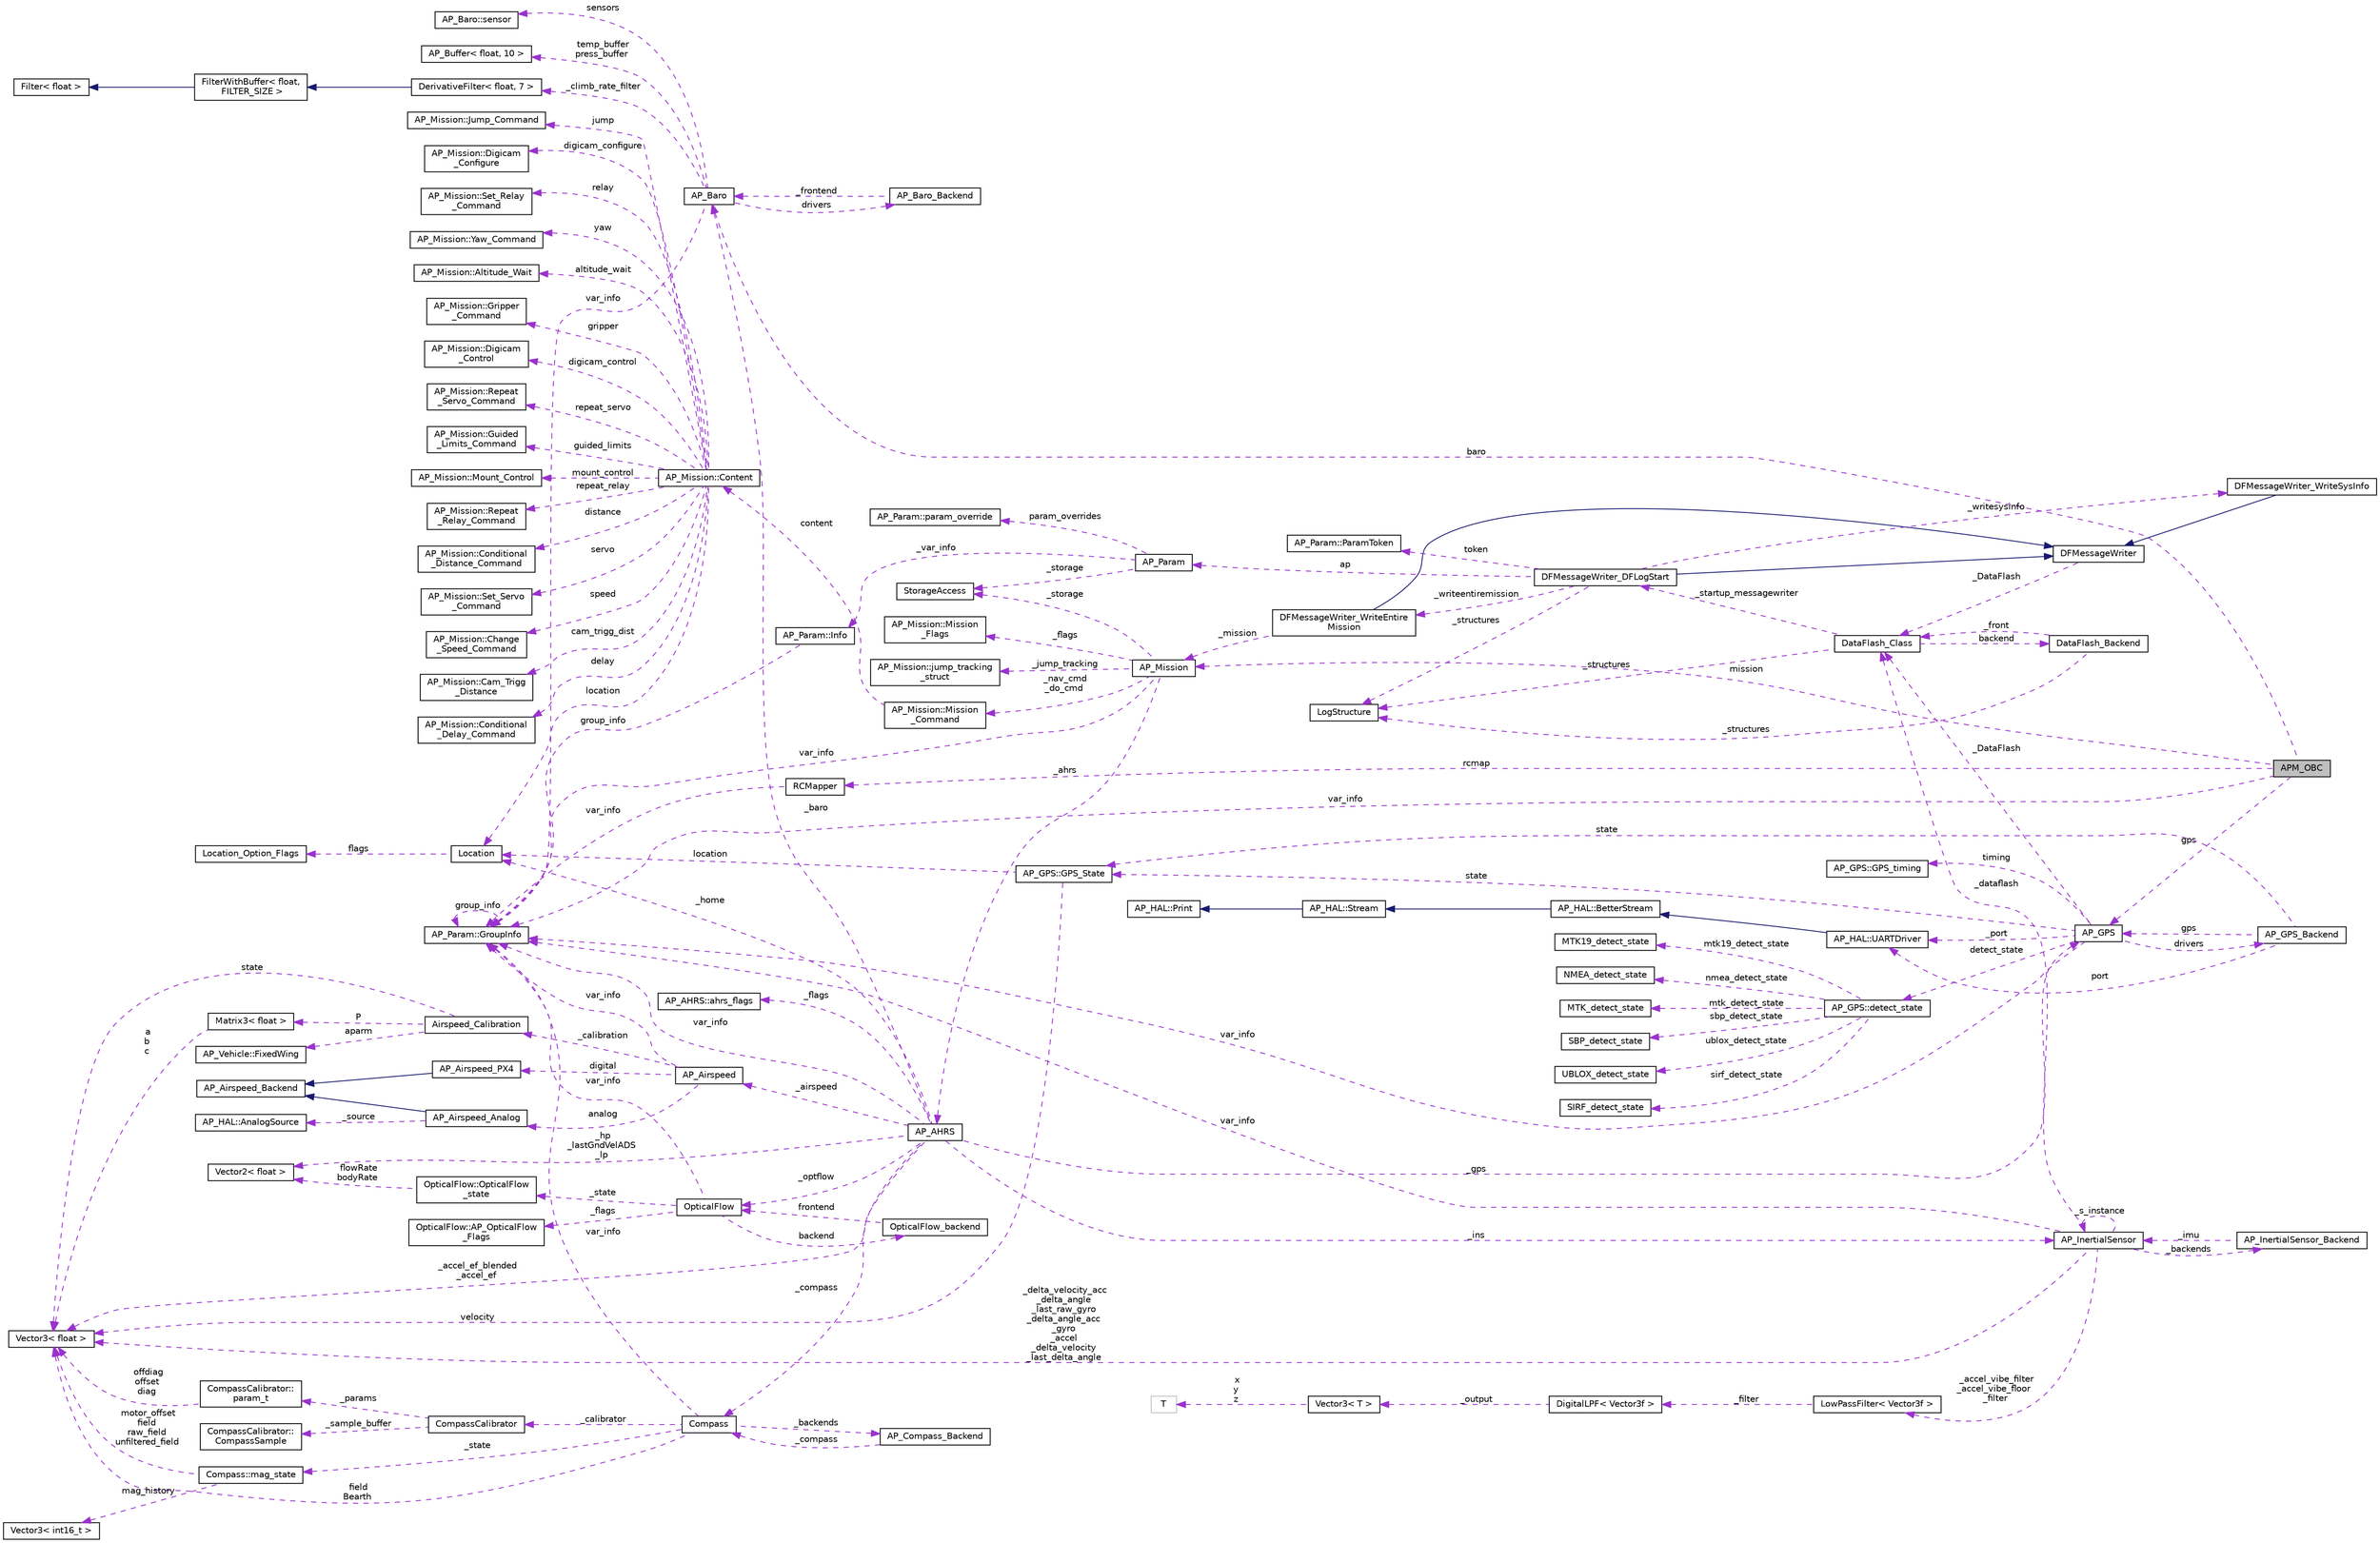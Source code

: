 digraph "APM_OBC"
{
 // INTERACTIVE_SVG=YES
  edge [fontname="Helvetica",fontsize="10",labelfontname="Helvetica",labelfontsize="10"];
  node [fontname="Helvetica",fontsize="10",shape=record];
  rankdir="LR";
  Node1 [label="APM_OBC",height=0.2,width=0.4,color="black", fillcolor="grey75", style="filled", fontcolor="black"];
  Node2 -> Node1 [dir="back",color="darkorchid3",fontsize="10",style="dashed",label=" rcmap" ,fontname="Helvetica"];
  Node2 [label="RCMapper",height=0.2,width=0.4,color="black", fillcolor="white", style="filled",URL="$classRCMapper.html",tooltip="-*- tab-width: 4; Mode: C++; c-basic-offset: 4; indent-tabs-mode: nil -*- "];
  Node3 -> Node2 [dir="back",color="darkorchid3",fontsize="10",style="dashed",label=" var_info" ,fontname="Helvetica"];
  Node3 [label="AP_Param::GroupInfo",height=0.2,width=0.4,color="black", fillcolor="white", style="filled",URL="$structAP__Param_1_1GroupInfo.html"];
  Node3 -> Node3 [dir="back",color="darkorchid3",fontsize="10",style="dashed",label=" group_info" ,fontname="Helvetica"];
  Node4 -> Node1 [dir="back",color="darkorchid3",fontsize="10",style="dashed",label=" baro" ,fontname="Helvetica"];
  Node4 [label="AP_Baro",height=0.2,width=0.4,color="black", fillcolor="white", style="filled",URL="$classAP__Baro.html"];
  Node5 -> Node4 [dir="back",color="darkorchid3",fontsize="10",style="dashed",label=" sensors" ,fontname="Helvetica"];
  Node5 [label="AP_Baro::sensor",height=0.2,width=0.4,color="black", fillcolor="white", style="filled",URL="$structAP__Baro_1_1sensor.html"];
  Node6 -> Node4 [dir="back",color="darkorchid3",fontsize="10",style="dashed",label=" temp_buffer\npress_buffer" ,fontname="Helvetica"];
  Node6 [label="AP_Buffer\< float, 10 \>",height=0.2,width=0.4,color="black", fillcolor="white", style="filled",URL="$classAP__Buffer.html"];
  Node7 -> Node4 [dir="back",color="darkorchid3",fontsize="10",style="dashed",label=" _climb_rate_filter" ,fontname="Helvetica"];
  Node7 [label="DerivativeFilter\< float, 7 \>",height=0.2,width=0.4,color="black", fillcolor="white", style="filled",URL="$classDerivativeFilter.html"];
  Node8 -> Node7 [dir="back",color="midnightblue",fontsize="10",style="solid",fontname="Helvetica"];
  Node8 [label="FilterWithBuffer\< float,\l FILTER_SIZE \>",height=0.2,width=0.4,color="black", fillcolor="white", style="filled",URL="$classFilterWithBuffer.html"];
  Node9 -> Node8 [dir="back",color="midnightblue",fontsize="10",style="solid",fontname="Helvetica"];
  Node9 [label="Filter\< float \>",height=0.2,width=0.4,color="black", fillcolor="white", style="filled",URL="$classFilter.html"];
  Node3 -> Node4 [dir="back",color="darkorchid3",fontsize="10",style="dashed",label=" var_info" ,fontname="Helvetica"];
  Node10 -> Node4 [dir="back",color="darkorchid3",fontsize="10",style="dashed",label=" drivers" ,fontname="Helvetica"];
  Node10 [label="AP_Baro_Backend",height=0.2,width=0.4,color="black", fillcolor="white", style="filled",URL="$classAP__Baro__Backend.html",tooltip="-*- tab-width: 4; Mode: C++; c-basic-offset: 4; indent-tabs-mode: nil -*- "];
  Node4 -> Node10 [dir="back",color="darkorchid3",fontsize="10",style="dashed",label=" _frontend" ,fontname="Helvetica"];
  Node3 -> Node1 [dir="back",color="darkorchid3",fontsize="10",style="dashed",label=" var_info" ,fontname="Helvetica"];
  Node11 -> Node1 [dir="back",color="darkorchid3",fontsize="10",style="dashed",label=" mission" ,fontname="Helvetica"];
  Node11 [label="AP_Mission",height=0.2,width=0.4,color="black", fillcolor="white", style="filled",URL="$classAP__Mission.html",tooltip="Object managing Mission. "];
  Node12 -> Node11 [dir="back",color="darkorchid3",fontsize="10",style="dashed",label=" _storage" ,fontname="Helvetica"];
  Node12 [label="StorageAccess",height=0.2,width=0.4,color="black", fillcolor="white", style="filled",URL="$classStorageAccess.html"];
  Node13 -> Node11 [dir="back",color="darkorchid3",fontsize="10",style="dashed",label=" _nav_cmd\n_do_cmd" ,fontname="Helvetica"];
  Node13 [label="AP_Mission::Mission\l_Command",height=0.2,width=0.4,color="black", fillcolor="white", style="filled",URL="$structAP__Mission_1_1Mission__Command.html"];
  Node14 -> Node13 [dir="back",color="darkorchid3",fontsize="10",style="dashed",label=" content" ,fontname="Helvetica"];
  Node14 [label="AP_Mission::Content",height=0.2,width=0.4,color="black", fillcolor="white", style="filled",URL="$unionAP__Mission_1_1Content.html"];
  Node15 -> Node14 [dir="back",color="darkorchid3",fontsize="10",style="dashed",label=" guided_limits" ,fontname="Helvetica"];
  Node15 [label="AP_Mission::Guided\l_Limits_Command",height=0.2,width=0.4,color="black", fillcolor="white", style="filled",URL="$structAP__Mission_1_1Guided__Limits__Command.html"];
  Node16 -> Node14 [dir="back",color="darkorchid3",fontsize="10",style="dashed",label=" mount_control" ,fontname="Helvetica"];
  Node16 [label="AP_Mission::Mount_Control",height=0.2,width=0.4,color="black", fillcolor="white", style="filled",URL="$structAP__Mission_1_1Mount__Control.html"];
  Node17 -> Node14 [dir="back",color="darkorchid3",fontsize="10",style="dashed",label=" repeat_relay" ,fontname="Helvetica"];
  Node17 [label="AP_Mission::Repeat\l_Relay_Command",height=0.2,width=0.4,color="black", fillcolor="white", style="filled",URL="$structAP__Mission_1_1Repeat__Relay__Command.html"];
  Node18 -> Node14 [dir="back",color="darkorchid3",fontsize="10",style="dashed",label=" distance" ,fontname="Helvetica"];
  Node18 [label="AP_Mission::Conditional\l_Distance_Command",height=0.2,width=0.4,color="black", fillcolor="white", style="filled",URL="$structAP__Mission_1_1Conditional__Distance__Command.html"];
  Node19 -> Node14 [dir="back",color="darkorchid3",fontsize="10",style="dashed",label=" servo" ,fontname="Helvetica"];
  Node19 [label="AP_Mission::Set_Servo\l_Command",height=0.2,width=0.4,color="black", fillcolor="white", style="filled",URL="$structAP__Mission_1_1Set__Servo__Command.html"];
  Node20 -> Node14 [dir="back",color="darkorchid3",fontsize="10",style="dashed",label=" speed" ,fontname="Helvetica"];
  Node20 [label="AP_Mission::Change\l_Speed_Command",height=0.2,width=0.4,color="black", fillcolor="white", style="filled",URL="$structAP__Mission_1_1Change__Speed__Command.html"];
  Node21 -> Node14 [dir="back",color="darkorchid3",fontsize="10",style="dashed",label=" cam_trigg_dist" ,fontname="Helvetica"];
  Node21 [label="AP_Mission::Cam_Trigg\l_Distance",height=0.2,width=0.4,color="black", fillcolor="white", style="filled",URL="$structAP__Mission_1_1Cam__Trigg__Distance.html"];
  Node22 -> Node14 [dir="back",color="darkorchid3",fontsize="10",style="dashed",label=" delay" ,fontname="Helvetica"];
  Node22 [label="AP_Mission::Conditional\l_Delay_Command",height=0.2,width=0.4,color="black", fillcolor="white", style="filled",URL="$structAP__Mission_1_1Conditional__Delay__Command.html"];
  Node23 -> Node14 [dir="back",color="darkorchid3",fontsize="10",style="dashed",label=" jump" ,fontname="Helvetica"];
  Node23 [label="AP_Mission::Jump_Command",height=0.2,width=0.4,color="black", fillcolor="white", style="filled",URL="$structAP__Mission_1_1Jump__Command.html"];
  Node24 -> Node14 [dir="back",color="darkorchid3",fontsize="10",style="dashed",label=" location" ,fontname="Helvetica"];
  Node24 [label="Location",height=0.2,width=0.4,color="black", fillcolor="white", style="filled",URL="$structLocation.html"];
  Node25 -> Node24 [dir="back",color="darkorchid3",fontsize="10",style="dashed",label=" flags" ,fontname="Helvetica"];
  Node25 [label="Location_Option_Flags",height=0.2,width=0.4,color="black", fillcolor="white", style="filled",URL="$structLocation__Option__Flags.html"];
  Node26 -> Node14 [dir="back",color="darkorchid3",fontsize="10",style="dashed",label=" digicam_configure" ,fontname="Helvetica"];
  Node26 [label="AP_Mission::Digicam\l_Configure",height=0.2,width=0.4,color="black", fillcolor="white", style="filled",URL="$structAP__Mission_1_1Digicam__Configure.html"];
  Node27 -> Node14 [dir="back",color="darkorchid3",fontsize="10",style="dashed",label=" relay" ,fontname="Helvetica"];
  Node27 [label="AP_Mission::Set_Relay\l_Command",height=0.2,width=0.4,color="black", fillcolor="white", style="filled",URL="$structAP__Mission_1_1Set__Relay__Command.html"];
  Node28 -> Node14 [dir="back",color="darkorchid3",fontsize="10",style="dashed",label=" yaw" ,fontname="Helvetica"];
  Node28 [label="AP_Mission::Yaw_Command",height=0.2,width=0.4,color="black", fillcolor="white", style="filled",URL="$structAP__Mission_1_1Yaw__Command.html"];
  Node29 -> Node14 [dir="back",color="darkorchid3",fontsize="10",style="dashed",label=" altitude_wait" ,fontname="Helvetica"];
  Node29 [label="AP_Mission::Altitude_Wait",height=0.2,width=0.4,color="black", fillcolor="white", style="filled",URL="$structAP__Mission_1_1Altitude__Wait.html"];
  Node30 -> Node14 [dir="back",color="darkorchid3",fontsize="10",style="dashed",label=" gripper" ,fontname="Helvetica"];
  Node30 [label="AP_Mission::Gripper\l_Command",height=0.2,width=0.4,color="black", fillcolor="white", style="filled",URL="$structAP__Mission_1_1Gripper__Command.html"];
  Node31 -> Node14 [dir="back",color="darkorchid3",fontsize="10",style="dashed",label=" digicam_control" ,fontname="Helvetica"];
  Node31 [label="AP_Mission::Digicam\l_Control",height=0.2,width=0.4,color="black", fillcolor="white", style="filled",URL="$structAP__Mission_1_1Digicam__Control.html"];
  Node32 -> Node14 [dir="back",color="darkorchid3",fontsize="10",style="dashed",label=" repeat_servo" ,fontname="Helvetica"];
  Node32 [label="AP_Mission::Repeat\l_Servo_Command",height=0.2,width=0.4,color="black", fillcolor="white", style="filled",URL="$structAP__Mission_1_1Repeat__Servo__Command.html"];
  Node3 -> Node11 [dir="back",color="darkorchid3",fontsize="10",style="dashed",label=" var_info" ,fontname="Helvetica"];
  Node33 -> Node11 [dir="back",color="darkorchid3",fontsize="10",style="dashed",label=" _flags" ,fontname="Helvetica"];
  Node33 [label="AP_Mission::Mission\l_Flags",height=0.2,width=0.4,color="black", fillcolor="white", style="filled",URL="$structAP__Mission_1_1Mission__Flags.html"];
  Node34 -> Node11 [dir="back",color="darkorchid3",fontsize="10",style="dashed",label=" _ahrs" ,fontname="Helvetica"];
  Node34 [label="AP_AHRS",height=0.2,width=0.4,color="black", fillcolor="white", style="filled",URL="$classAP__AHRS.html"];
  Node35 -> Node34 [dir="back",color="darkorchid3",fontsize="10",style="dashed",label=" _flags" ,fontname="Helvetica"];
  Node35 [label="AP_AHRS::ahrs_flags",height=0.2,width=0.4,color="black", fillcolor="white", style="filled",URL="$structAP__AHRS_1_1ahrs__flags.html"];
  Node4 -> Node34 [dir="back",color="darkorchid3",fontsize="10",style="dashed",label=" _baro" ,fontname="Helvetica"];
  Node36 -> Node34 [dir="back",color="darkorchid3",fontsize="10",style="dashed",label=" _optflow" ,fontname="Helvetica"];
  Node36 [label="OpticalFlow",height=0.2,width=0.4,color="black", fillcolor="white", style="filled",URL="$classOpticalFlow.html"];
  Node3 -> Node36 [dir="back",color="darkorchid3",fontsize="10",style="dashed",label=" var_info" ,fontname="Helvetica"];
  Node37 -> Node36 [dir="back",color="darkorchid3",fontsize="10",style="dashed",label=" _state" ,fontname="Helvetica"];
  Node37 [label="OpticalFlow::OpticalFlow\l_state",height=0.2,width=0.4,color="black", fillcolor="white", style="filled",URL="$structOpticalFlow_1_1OpticalFlow__state.html"];
  Node38 -> Node37 [dir="back",color="darkorchid3",fontsize="10",style="dashed",label=" flowRate\nbodyRate" ,fontname="Helvetica"];
  Node38 [label="Vector2\< float \>",height=0.2,width=0.4,color="black", fillcolor="white", style="filled",URL="$structVector2.html"];
  Node39 -> Node36 [dir="back",color="darkorchid3",fontsize="10",style="dashed",label=" backend" ,fontname="Helvetica"];
  Node39 [label="OpticalFlow_backend",height=0.2,width=0.4,color="black", fillcolor="white", style="filled",URL="$classOpticalFlow__backend.html"];
  Node36 -> Node39 [dir="back",color="darkorchid3",fontsize="10",style="dashed",label=" frontend" ,fontname="Helvetica"];
  Node40 -> Node36 [dir="back",color="darkorchid3",fontsize="10",style="dashed",label=" _flags" ,fontname="Helvetica"];
  Node40 [label="OpticalFlow::AP_OpticalFlow\l_Flags",height=0.2,width=0.4,color="black", fillcolor="white", style="filled",URL="$structOpticalFlow_1_1AP__OpticalFlow__Flags.html"];
  Node3 -> Node34 [dir="back",color="darkorchid3",fontsize="10",style="dashed",label=" var_info" ,fontname="Helvetica"];
  Node41 -> Node34 [dir="back",color="darkorchid3",fontsize="10",style="dashed",label=" _accel_ef_blended\n_accel_ef" ,fontname="Helvetica"];
  Node41 [label="Vector3\< float \>",height=0.2,width=0.4,color="black", fillcolor="white", style="filled",URL="$classVector3.html"];
  Node42 -> Node34 [dir="back",color="darkorchid3",fontsize="10",style="dashed",label=" _ins" ,fontname="Helvetica"];
  Node42 [label="AP_InertialSensor",height=0.2,width=0.4,color="black", fillcolor="white", style="filled",URL="$classAP__InertialSensor.html"];
  Node43 -> Node42 [dir="back",color="darkorchid3",fontsize="10",style="dashed",label=" _accel_vibe_filter\n_accel_vibe_floor\l_filter" ,fontname="Helvetica"];
  Node43 [label="LowPassFilter\< Vector3f \>",height=0.2,width=0.4,color="black", fillcolor="white", style="filled",URL="$classLowPassFilter.html"];
  Node44 -> Node43 [dir="back",color="darkorchid3",fontsize="10",style="dashed",label=" _filter" ,fontname="Helvetica"];
  Node44 [label="DigitalLPF\< Vector3f \>",height=0.2,width=0.4,color="black", fillcolor="white", style="filled",URL="$classDigitalLPF.html"];
  Node45 -> Node44 [dir="back",color="darkorchid3",fontsize="10",style="dashed",label=" _output" ,fontname="Helvetica"];
  Node45 [label="Vector3\< T \>",height=0.2,width=0.4,color="black", fillcolor="white", style="filled",URL="$classVector3.html"];
  Node46 -> Node45 [dir="back",color="darkorchid3",fontsize="10",style="dashed",label=" x\ny\nz" ,fontname="Helvetica"];
  Node46 [label="T",height=0.2,width=0.4,color="grey75", fillcolor="white", style="filled"];
  Node47 -> Node42 [dir="back",color="darkorchid3",fontsize="10",style="dashed",label=" _backends" ,fontname="Helvetica"];
  Node47 [label="AP_InertialSensor_Backend",height=0.2,width=0.4,color="black", fillcolor="white", style="filled",URL="$classAP__InertialSensor__Backend.html"];
  Node42 -> Node47 [dir="back",color="darkorchid3",fontsize="10",style="dashed",label=" _imu" ,fontname="Helvetica"];
  Node48 -> Node42 [dir="back",color="darkorchid3",fontsize="10",style="dashed",label=" _dataflash" ,fontname="Helvetica"];
  Node48 [label="DataFlash_Class",height=0.2,width=0.4,color="black", fillcolor="white", style="filled",URL="$classDataFlash__Class.html"];
  Node49 -> Node48 [dir="back",color="darkorchid3",fontsize="10",style="dashed",label=" _structures" ,fontname="Helvetica"];
  Node49 [label="LogStructure",height=0.2,width=0.4,color="black", fillcolor="white", style="filled",URL="$structLogStructure.html"];
  Node50 -> Node48 [dir="back",color="darkorchid3",fontsize="10",style="dashed",label=" backend" ,fontname="Helvetica"];
  Node50 [label="DataFlash_Backend",height=0.2,width=0.4,color="black", fillcolor="white", style="filled",URL="$classDataFlash__Backend.html"];
  Node49 -> Node50 [dir="back",color="darkorchid3",fontsize="10",style="dashed",label=" _structures" ,fontname="Helvetica"];
  Node48 -> Node50 [dir="back",color="darkorchid3",fontsize="10",style="dashed",label=" _front" ,fontname="Helvetica"];
  Node51 -> Node48 [dir="back",color="darkorchid3",fontsize="10",style="dashed",label=" _startup_messagewriter" ,fontname="Helvetica"];
  Node51 [label="DFMessageWriter_DFLogStart",height=0.2,width=0.4,color="black", fillcolor="white", style="filled",URL="$classDFMessageWriter__DFLogStart.html"];
  Node52 -> Node51 [dir="back",color="midnightblue",fontsize="10",style="solid",fontname="Helvetica"];
  Node52 [label="DFMessageWriter",height=0.2,width=0.4,color="black", fillcolor="white", style="filled",URL="$classDFMessageWriter.html"];
  Node48 -> Node52 [dir="back",color="darkorchid3",fontsize="10",style="dashed",label=" _DataFlash" ,fontname="Helvetica"];
  Node53 -> Node51 [dir="back",color="darkorchid3",fontsize="10",style="dashed",label=" _writeentiremission" ,fontname="Helvetica"];
  Node53 [label="DFMessageWriter_WriteEntire\lMission",height=0.2,width=0.4,color="black", fillcolor="white", style="filled",URL="$classDFMessageWriter__WriteEntireMission.html"];
  Node52 -> Node53 [dir="back",color="midnightblue",fontsize="10",style="solid",fontname="Helvetica"];
  Node11 -> Node53 [dir="back",color="darkorchid3",fontsize="10",style="dashed",label=" _mission" ,fontname="Helvetica"];
  Node54 -> Node51 [dir="back",color="darkorchid3",fontsize="10",style="dashed",label=" _writesysinfo" ,fontname="Helvetica"];
  Node54 [label="DFMessageWriter_WriteSysInfo",height=0.2,width=0.4,color="black", fillcolor="white", style="filled",URL="$classDFMessageWriter__WriteSysInfo.html"];
  Node52 -> Node54 [dir="back",color="midnightblue",fontsize="10",style="solid",fontname="Helvetica"];
  Node55 -> Node51 [dir="back",color="darkorchid3",fontsize="10",style="dashed",label=" token" ,fontname="Helvetica"];
  Node55 [label="AP_Param::ParamToken",height=0.2,width=0.4,color="black", fillcolor="white", style="filled",URL="$structAP__Param_1_1ParamToken.html"];
  Node49 -> Node51 [dir="back",color="darkorchid3",fontsize="10",style="dashed",label=" _structures" ,fontname="Helvetica"];
  Node56 -> Node51 [dir="back",color="darkorchid3",fontsize="10",style="dashed",label=" ap" ,fontname="Helvetica"];
  Node56 [label="AP_Param",height=0.2,width=0.4,color="black", fillcolor="white", style="filled",URL="$classAP__Param.html"];
  Node12 -> Node56 [dir="back",color="darkorchid3",fontsize="10",style="dashed",label=" _storage" ,fontname="Helvetica"];
  Node57 -> Node56 [dir="back",color="darkorchid3",fontsize="10",style="dashed",label=" _var_info" ,fontname="Helvetica"];
  Node57 [label="AP_Param::Info",height=0.2,width=0.4,color="black", fillcolor="white", style="filled",URL="$structAP__Param_1_1Info.html"];
  Node3 -> Node57 [dir="back",color="darkorchid3",fontsize="10",style="dashed",label=" group_info" ,fontname="Helvetica"];
  Node58 -> Node56 [dir="back",color="darkorchid3",fontsize="10",style="dashed",label=" param_overrides" ,fontname="Helvetica"];
  Node58 [label="AP_Param::param_override",height=0.2,width=0.4,color="black", fillcolor="white", style="filled",URL="$structAP__Param_1_1param__override.html"];
  Node3 -> Node42 [dir="back",color="darkorchid3",fontsize="10",style="dashed",label=" var_info" ,fontname="Helvetica"];
  Node42 -> Node42 [dir="back",color="darkorchid3",fontsize="10",style="dashed",label=" _s_instance" ,fontname="Helvetica"];
  Node41 -> Node42 [dir="back",color="darkorchid3",fontsize="10",style="dashed",label=" _delta_velocity_acc\n_delta_angle\n_last_raw_gyro\n_delta_angle_acc\n_gyro\n_accel\n_delta_velocity\n_last_delta_angle" ,fontname="Helvetica"];
  Node59 -> Node34 [dir="back",color="darkorchid3",fontsize="10",style="dashed",label=" _airspeed" ,fontname="Helvetica"];
  Node59 [label="AP_Airspeed",height=0.2,width=0.4,color="black", fillcolor="white", style="filled",URL="$classAP__Airspeed.html"];
  Node60 -> Node59 [dir="back",color="darkorchid3",fontsize="10",style="dashed",label=" analog" ,fontname="Helvetica"];
  Node60 [label="AP_Airspeed_Analog",height=0.2,width=0.4,color="black", fillcolor="white", style="filled",URL="$classAP__Airspeed__Analog.html",tooltip="-*- tab-width: 4; Mode: C++; c-basic-offset: 4; indent-tabs-mode: nil -*- "];
  Node61 -> Node60 [dir="back",color="midnightblue",fontsize="10",style="solid",fontname="Helvetica"];
  Node61 [label="AP_Airspeed_Backend",height=0.2,width=0.4,color="black", fillcolor="white", style="filled",URL="$classAP__Airspeed__Backend.html",tooltip="-*- tab-width: 4; Mode: C++; c-basic-offset: 4; indent-tabs-mode: nil -*- "];
  Node62 -> Node60 [dir="back",color="darkorchid3",fontsize="10",style="dashed",label=" _source" ,fontname="Helvetica"];
  Node62 [label="AP_HAL::AnalogSource",height=0.2,width=0.4,color="black", fillcolor="white", style="filled",URL="$classAP__HAL_1_1AnalogSource.html"];
  Node3 -> Node59 [dir="back",color="darkorchid3",fontsize="10",style="dashed",label=" var_info" ,fontname="Helvetica"];
  Node63 -> Node59 [dir="back",color="darkorchid3",fontsize="10",style="dashed",label=" digital" ,fontname="Helvetica"];
  Node63 [label="AP_Airspeed_PX4",height=0.2,width=0.4,color="black", fillcolor="white", style="filled",URL="$classAP__Airspeed__PX4.html",tooltip="-*- tab-width: 4; Mode: C++; c-basic-offset: 4; indent-tabs-mode: nil -*- "];
  Node61 -> Node63 [dir="back",color="midnightblue",fontsize="10",style="solid",fontname="Helvetica"];
  Node64 -> Node59 [dir="back",color="darkorchid3",fontsize="10",style="dashed",label=" _calibration" ,fontname="Helvetica"];
  Node64 [label="Airspeed_Calibration",height=0.2,width=0.4,color="black", fillcolor="white", style="filled",URL="$classAirspeed__Calibration.html",tooltip="-*- tab-width: 4; Mode: C++; c-basic-offset: 4; indent-tabs-mode: nil -*- "];
  Node65 -> Node64 [dir="back",color="darkorchid3",fontsize="10",style="dashed",label=" P" ,fontname="Helvetica"];
  Node65 [label="Matrix3\< float \>",height=0.2,width=0.4,color="black", fillcolor="white", style="filled",URL="$classMatrix3.html"];
  Node41 -> Node65 [dir="back",color="darkorchid3",fontsize="10",style="dashed",label=" a\nb\nc" ,fontname="Helvetica"];
  Node41 -> Node64 [dir="back",color="darkorchid3",fontsize="10",style="dashed",label=" state" ,fontname="Helvetica"];
  Node66 -> Node64 [dir="back",color="darkorchid3",fontsize="10",style="dashed",label=" aparm" ,fontname="Helvetica"];
  Node66 [label="AP_Vehicle::FixedWing",height=0.2,width=0.4,color="black", fillcolor="white", style="filled",URL="$structAP__Vehicle_1_1FixedWing.html"];
  Node38 -> Node34 [dir="back",color="darkorchid3",fontsize="10",style="dashed",label=" _hp\n_lastGndVelADS\n_lp" ,fontname="Helvetica"];
  Node67 -> Node34 [dir="back",color="darkorchid3",fontsize="10",style="dashed",label=" _gps" ,fontname="Helvetica"];
  Node67 [label="AP_GPS",height=0.2,width=0.4,color="black", fillcolor="white", style="filled",URL="$classAP__GPS.html"];
  Node68 -> Node67 [dir="back",color="darkorchid3",fontsize="10",style="dashed",label=" detect_state" ,fontname="Helvetica"];
  Node68 [label="AP_GPS::detect_state",height=0.2,width=0.4,color="black", fillcolor="white", style="filled",URL="$structAP__GPS_1_1detect__state.html"];
  Node69 -> Node68 [dir="back",color="darkorchid3",fontsize="10",style="dashed",label=" sbp_detect_state" ,fontname="Helvetica"];
  Node69 [label="SBP_detect_state",height=0.2,width=0.4,color="black", fillcolor="white", style="filled",URL="$structSBP__detect__state.html"];
  Node70 -> Node68 [dir="back",color="darkorchid3",fontsize="10",style="dashed",label=" ublox_detect_state" ,fontname="Helvetica"];
  Node70 [label="UBLOX_detect_state",height=0.2,width=0.4,color="black", fillcolor="white", style="filled",URL="$structUBLOX__detect__state.html"];
  Node71 -> Node68 [dir="back",color="darkorchid3",fontsize="10",style="dashed",label=" sirf_detect_state" ,fontname="Helvetica"];
  Node71 [label="SIRF_detect_state",height=0.2,width=0.4,color="black", fillcolor="white", style="filled",URL="$structSIRF__detect__state.html"];
  Node72 -> Node68 [dir="back",color="darkorchid3",fontsize="10",style="dashed",label=" mtk19_detect_state" ,fontname="Helvetica"];
  Node72 [label="MTK19_detect_state",height=0.2,width=0.4,color="black", fillcolor="white", style="filled",URL="$structMTK19__detect__state.html"];
  Node73 -> Node68 [dir="back",color="darkorchid3",fontsize="10",style="dashed",label=" nmea_detect_state" ,fontname="Helvetica"];
  Node73 [label="NMEA_detect_state",height=0.2,width=0.4,color="black", fillcolor="white", style="filled",URL="$structNMEA__detect__state.html"];
  Node74 -> Node68 [dir="back",color="darkorchid3",fontsize="10",style="dashed",label=" mtk_detect_state" ,fontname="Helvetica"];
  Node74 [label="MTK_detect_state",height=0.2,width=0.4,color="black", fillcolor="white", style="filled",URL="$structMTK__detect__state.html"];
  Node75 -> Node67 [dir="back",color="darkorchid3",fontsize="10",style="dashed",label=" timing" ,fontname="Helvetica"];
  Node75 [label="AP_GPS::GPS_timing",height=0.2,width=0.4,color="black", fillcolor="white", style="filled",URL="$structAP__GPS_1_1GPS__timing.html"];
  Node76 -> Node67 [dir="back",color="darkorchid3",fontsize="10",style="dashed",label=" drivers" ,fontname="Helvetica"];
  Node76 [label="AP_GPS_Backend",height=0.2,width=0.4,color="black", fillcolor="white", style="filled",URL="$classAP__GPS__Backend.html"];
  Node77 -> Node76 [dir="back",color="darkorchid3",fontsize="10",style="dashed",label=" port" ,fontname="Helvetica"];
  Node77 [label="AP_HAL::UARTDriver",height=0.2,width=0.4,color="black", fillcolor="white", style="filled",URL="$classAP__HAL_1_1UARTDriver.html"];
  Node78 -> Node77 [dir="back",color="midnightblue",fontsize="10",style="solid",fontname="Helvetica"];
  Node78 [label="AP_HAL::BetterStream",height=0.2,width=0.4,color="black", fillcolor="white", style="filled",URL="$classAP__HAL_1_1BetterStream.html"];
  Node79 -> Node78 [dir="back",color="midnightblue",fontsize="10",style="solid",fontname="Helvetica"];
  Node79 [label="AP_HAL::Stream",height=0.2,width=0.4,color="black", fillcolor="white", style="filled",URL="$classAP__HAL_1_1Stream.html"];
  Node80 -> Node79 [dir="back",color="midnightblue",fontsize="10",style="solid",fontname="Helvetica"];
  Node80 [label="AP_HAL::Print",height=0.2,width=0.4,color="black", fillcolor="white", style="filled",URL="$classAP__HAL_1_1Print.html"];
  Node67 -> Node76 [dir="back",color="darkorchid3",fontsize="10",style="dashed",label=" gps" ,fontname="Helvetica"];
  Node81 -> Node76 [dir="back",color="darkorchid3",fontsize="10",style="dashed",label=" state" ,fontname="Helvetica"];
  Node81 [label="AP_GPS::GPS_State",height=0.2,width=0.4,color="black", fillcolor="white", style="filled",URL="$structAP__GPS_1_1GPS__State.html"];
  Node41 -> Node81 [dir="back",color="darkorchid3",fontsize="10",style="dashed",label=" velocity" ,fontname="Helvetica"];
  Node24 -> Node81 [dir="back",color="darkorchid3",fontsize="10",style="dashed",label=" location" ,fontname="Helvetica"];
  Node48 -> Node67 [dir="back",color="darkorchid3",fontsize="10",style="dashed",label=" _DataFlash" ,fontname="Helvetica"];
  Node77 -> Node67 [dir="back",color="darkorchid3",fontsize="10",style="dashed",label=" _port" ,fontname="Helvetica"];
  Node3 -> Node67 [dir="back",color="darkorchid3",fontsize="10",style="dashed",label=" var_info" ,fontname="Helvetica"];
  Node81 -> Node67 [dir="back",color="darkorchid3",fontsize="10",style="dashed",label=" state" ,fontname="Helvetica"];
  Node24 -> Node34 [dir="back",color="darkorchid3",fontsize="10",style="dashed",label=" _home" ,fontname="Helvetica"];
  Node82 -> Node34 [dir="back",color="darkorchid3",fontsize="10",style="dashed",label=" _compass" ,fontname="Helvetica"];
  Node82 [label="Compass",height=0.2,width=0.4,color="black", fillcolor="white", style="filled",URL="$classCompass.html"];
  Node3 -> Node82 [dir="back",color="darkorchid3",fontsize="10",style="dashed",label=" var_info" ,fontname="Helvetica"];
  Node41 -> Node82 [dir="back",color="darkorchid3",fontsize="10",style="dashed",label=" field\nBearth" ,fontname="Helvetica"];
  Node83 -> Node82 [dir="back",color="darkorchid3",fontsize="10",style="dashed",label=" _calibrator" ,fontname="Helvetica"];
  Node83 [label="CompassCalibrator",height=0.2,width=0.4,color="black", fillcolor="white", style="filled",URL="$classCompassCalibrator.html"];
  Node84 -> Node83 [dir="back",color="darkorchid3",fontsize="10",style="dashed",label=" _params" ,fontname="Helvetica"];
  Node84 [label="CompassCalibrator::\lparam_t",height=0.2,width=0.4,color="black", fillcolor="white", style="filled",URL="$classCompassCalibrator_1_1param__t.html"];
  Node41 -> Node84 [dir="back",color="darkorchid3",fontsize="10",style="dashed",label=" offdiag\noffset\ndiag" ,fontname="Helvetica"];
  Node85 -> Node83 [dir="back",color="darkorchid3",fontsize="10",style="dashed",label=" _sample_buffer" ,fontname="Helvetica"];
  Node85 [label="CompassCalibrator::\lCompassSample",height=0.2,width=0.4,color="black", fillcolor="white", style="filled",URL="$classCompassCalibrator_1_1CompassSample.html"];
  Node86 -> Node82 [dir="back",color="darkorchid3",fontsize="10",style="dashed",label=" _backends" ,fontname="Helvetica"];
  Node86 [label="AP_Compass_Backend",height=0.2,width=0.4,color="black", fillcolor="white", style="filled",URL="$classAP__Compass__Backend.html"];
  Node82 -> Node86 [dir="back",color="darkorchid3",fontsize="10",style="dashed",label=" _compass" ,fontname="Helvetica"];
  Node87 -> Node82 [dir="back",color="darkorchid3",fontsize="10",style="dashed",label=" _state" ,fontname="Helvetica"];
  Node87 [label="Compass::mag_state",height=0.2,width=0.4,color="black", fillcolor="white", style="filled",URL="$structCompass_1_1mag__state.html"];
  Node41 -> Node87 [dir="back",color="darkorchid3",fontsize="10",style="dashed",label=" motor_offset\nfield\nraw_field\nunfiltered_field" ,fontname="Helvetica"];
  Node88 -> Node87 [dir="back",color="darkorchid3",fontsize="10",style="dashed",label=" mag_history" ,fontname="Helvetica"];
  Node88 [label="Vector3\< int16_t \>",height=0.2,width=0.4,color="black", fillcolor="white", style="filled",URL="$classVector3.html"];
  Node89 -> Node11 [dir="back",color="darkorchid3",fontsize="10",style="dashed",label=" _jump_tracking" ,fontname="Helvetica"];
  Node89 [label="AP_Mission::jump_tracking\l_struct",height=0.2,width=0.4,color="black", fillcolor="white", style="filled",URL="$structAP__Mission_1_1jump__tracking__struct.html"];
  Node67 -> Node1 [dir="back",color="darkorchid3",fontsize="10",style="dashed",label=" gps" ,fontname="Helvetica"];
}
